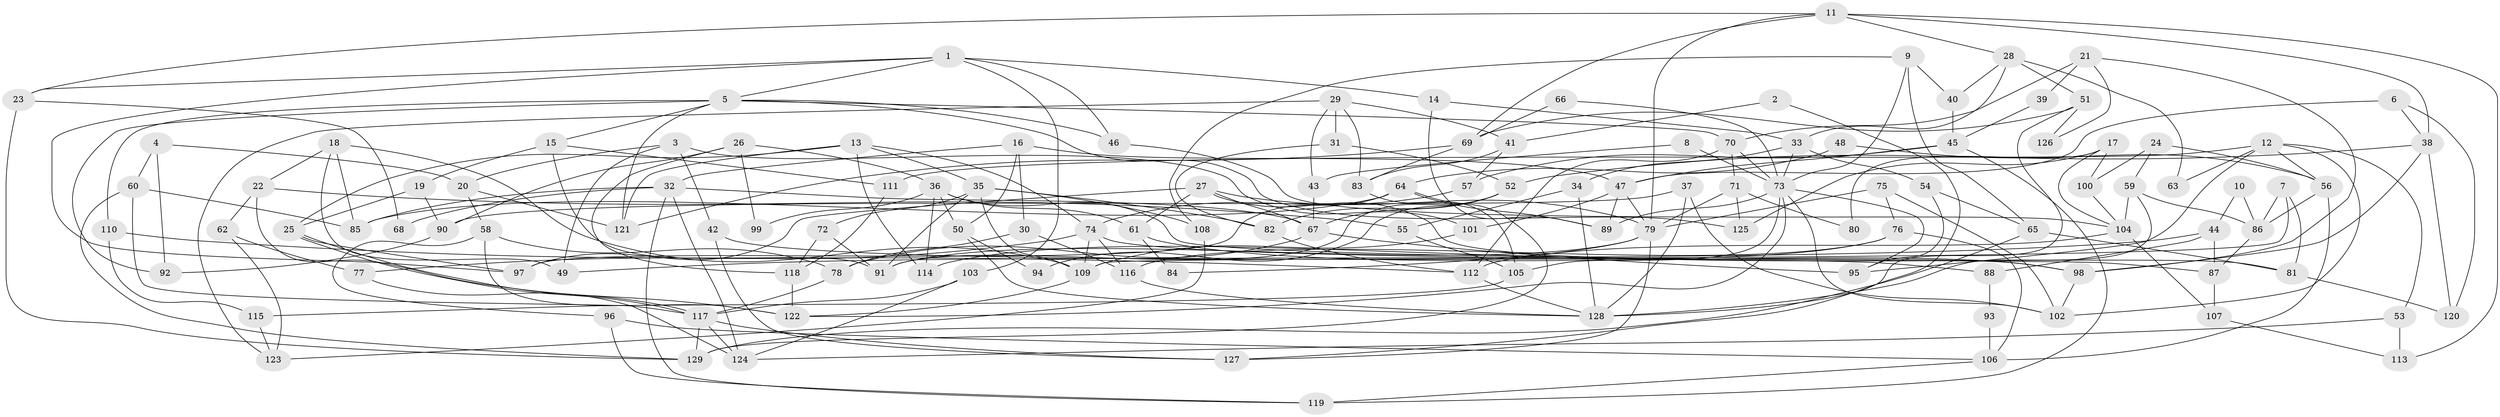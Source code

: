 // Generated by graph-tools (version 1.1) at 2025/02/03/09/25 03:02:00]
// undirected, 129 vertices, 258 edges
graph export_dot {
graph [start="1"]
  node [color=gray90,style=filled];
  1;
  2;
  3;
  4;
  5;
  6;
  7;
  8;
  9;
  10;
  11;
  12;
  13;
  14;
  15;
  16;
  17;
  18;
  19;
  20;
  21;
  22;
  23;
  24;
  25;
  26;
  27;
  28;
  29;
  30;
  31;
  32;
  33;
  34;
  35;
  36;
  37;
  38;
  39;
  40;
  41;
  42;
  43;
  44;
  45;
  46;
  47;
  48;
  49;
  50;
  51;
  52;
  53;
  54;
  55;
  56;
  57;
  58;
  59;
  60;
  61;
  62;
  63;
  64;
  65;
  66;
  67;
  68;
  69;
  70;
  71;
  72;
  73;
  74;
  75;
  76;
  77;
  78;
  79;
  80;
  81;
  82;
  83;
  84;
  85;
  86;
  87;
  88;
  89;
  90;
  91;
  92;
  93;
  94;
  95;
  96;
  97;
  98;
  99;
  100;
  101;
  102;
  103;
  104;
  105;
  106;
  107;
  108;
  109;
  110;
  111;
  112;
  113;
  114;
  115;
  116;
  117;
  118;
  119;
  120;
  121;
  122;
  123;
  124;
  125;
  126;
  127;
  128;
  129;
  1 -- 14;
  1 -- 5;
  1 -- 23;
  1 -- 46;
  1 -- 97;
  1 -- 103;
  2 -- 41;
  2 -- 127;
  3 -- 101;
  3 -- 20;
  3 -- 42;
  3 -- 49;
  4 -- 92;
  4 -- 60;
  4 -- 20;
  5 -- 70;
  5 -- 15;
  5 -- 46;
  5 -- 92;
  5 -- 110;
  5 -- 121;
  5 -- 125;
  6 -- 38;
  6 -- 47;
  6 -- 120;
  7 -- 81;
  7 -- 109;
  7 -- 86;
  8 -- 73;
  8 -- 43;
  9 -- 40;
  9 -- 73;
  9 -- 65;
  9 -- 108;
  10 -- 44;
  10 -- 86;
  11 -- 28;
  11 -- 23;
  11 -- 38;
  11 -- 69;
  11 -- 79;
  11 -- 113;
  12 -- 102;
  12 -- 56;
  12 -- 53;
  12 -- 63;
  12 -- 95;
  12 -- 111;
  13 -- 25;
  13 -- 121;
  13 -- 35;
  13 -- 74;
  13 -- 114;
  14 -- 89;
  14 -- 33;
  15 -- 111;
  15 -- 91;
  15 -- 19;
  16 -- 50;
  16 -- 47;
  16 -- 30;
  16 -- 32;
  17 -- 104;
  17 -- 125;
  17 -- 80;
  17 -- 100;
  18 -- 22;
  18 -- 109;
  18 -- 49;
  18 -- 85;
  19 -- 25;
  19 -- 90;
  20 -- 58;
  20 -- 121;
  21 -- 98;
  21 -- 70;
  21 -- 39;
  21 -- 126;
  22 -- 62;
  22 -- 122;
  22 -- 55;
  23 -- 129;
  23 -- 68;
  24 -- 100;
  24 -- 59;
  24 -- 56;
  25 -- 117;
  25 -- 117;
  25 -- 97;
  26 -- 90;
  26 -- 36;
  26 -- 99;
  26 -- 118;
  27 -- 79;
  27 -- 97;
  27 -- 61;
  27 -- 67;
  27 -- 81;
  28 -- 33;
  28 -- 51;
  28 -- 40;
  28 -- 63;
  29 -- 31;
  29 -- 123;
  29 -- 41;
  29 -- 43;
  29 -- 83;
  30 -- 78;
  30 -- 116;
  31 -- 52;
  31 -- 82;
  32 -- 67;
  32 -- 68;
  32 -- 85;
  32 -- 119;
  32 -- 124;
  33 -- 34;
  33 -- 73;
  33 -- 54;
  34 -- 128;
  34 -- 55;
  35 -- 109;
  35 -- 72;
  35 -- 82;
  35 -- 91;
  35 -- 108;
  36 -- 114;
  36 -- 61;
  36 -- 50;
  36 -- 87;
  36 -- 99;
  37 -- 102;
  37 -- 128;
  37 -- 90;
  38 -- 120;
  38 -- 52;
  38 -- 98;
  39 -- 45;
  40 -- 45;
  41 -- 83;
  41 -- 57;
  42 -- 127;
  42 -- 98;
  43 -- 67;
  44 -- 49;
  44 -- 87;
  44 -- 88;
  45 -- 57;
  45 -- 47;
  45 -- 119;
  46 -- 104;
  47 -- 79;
  47 -- 89;
  47 -- 101;
  48 -- 56;
  48 -- 64;
  50 -- 128;
  50 -- 94;
  51 -- 128;
  51 -- 69;
  51 -- 126;
  52 -- 67;
  52 -- 82;
  52 -- 91;
  52 -- 94;
  53 -- 124;
  53 -- 113;
  54 -- 65;
  54 -- 95;
  55 -- 105;
  56 -- 106;
  56 -- 86;
  57 -- 74;
  58 -- 96;
  58 -- 78;
  58 -- 122;
  59 -- 104;
  59 -- 86;
  59 -- 128;
  60 -- 85;
  60 -- 117;
  60 -- 129;
  61 -- 98;
  61 -- 84;
  62 -- 77;
  62 -- 123;
  64 -- 85;
  64 -- 129;
  64 -- 89;
  64 -- 97;
  65 -- 129;
  65 -- 81;
  66 -- 69;
  66 -- 73;
  67 -- 95;
  67 -- 78;
  69 -- 121;
  69 -- 83;
  70 -- 112;
  70 -- 73;
  70 -- 71;
  71 -- 79;
  71 -- 80;
  71 -- 125;
  72 -- 91;
  72 -- 118;
  73 -- 122;
  73 -- 95;
  73 -- 89;
  73 -- 102;
  73 -- 105;
  74 -- 116;
  74 -- 77;
  74 -- 88;
  74 -- 109;
  75 -- 102;
  75 -- 79;
  75 -- 76;
  76 -- 116;
  76 -- 106;
  76 -- 114;
  77 -- 124;
  78 -- 117;
  79 -- 91;
  79 -- 84;
  79 -- 127;
  81 -- 120;
  82 -- 112;
  83 -- 105;
  86 -- 87;
  87 -- 107;
  88 -- 93;
  90 -- 92;
  93 -- 106;
  96 -- 119;
  96 -- 106;
  98 -- 102;
  100 -- 104;
  101 -- 109;
  103 -- 117;
  103 -- 124;
  104 -- 107;
  104 -- 112;
  105 -- 115;
  106 -- 119;
  107 -- 113;
  108 -- 123;
  109 -- 122;
  110 -- 112;
  110 -- 115;
  111 -- 118;
  112 -- 128;
  115 -- 123;
  116 -- 128;
  117 -- 124;
  117 -- 127;
  117 -- 129;
  118 -- 122;
}

